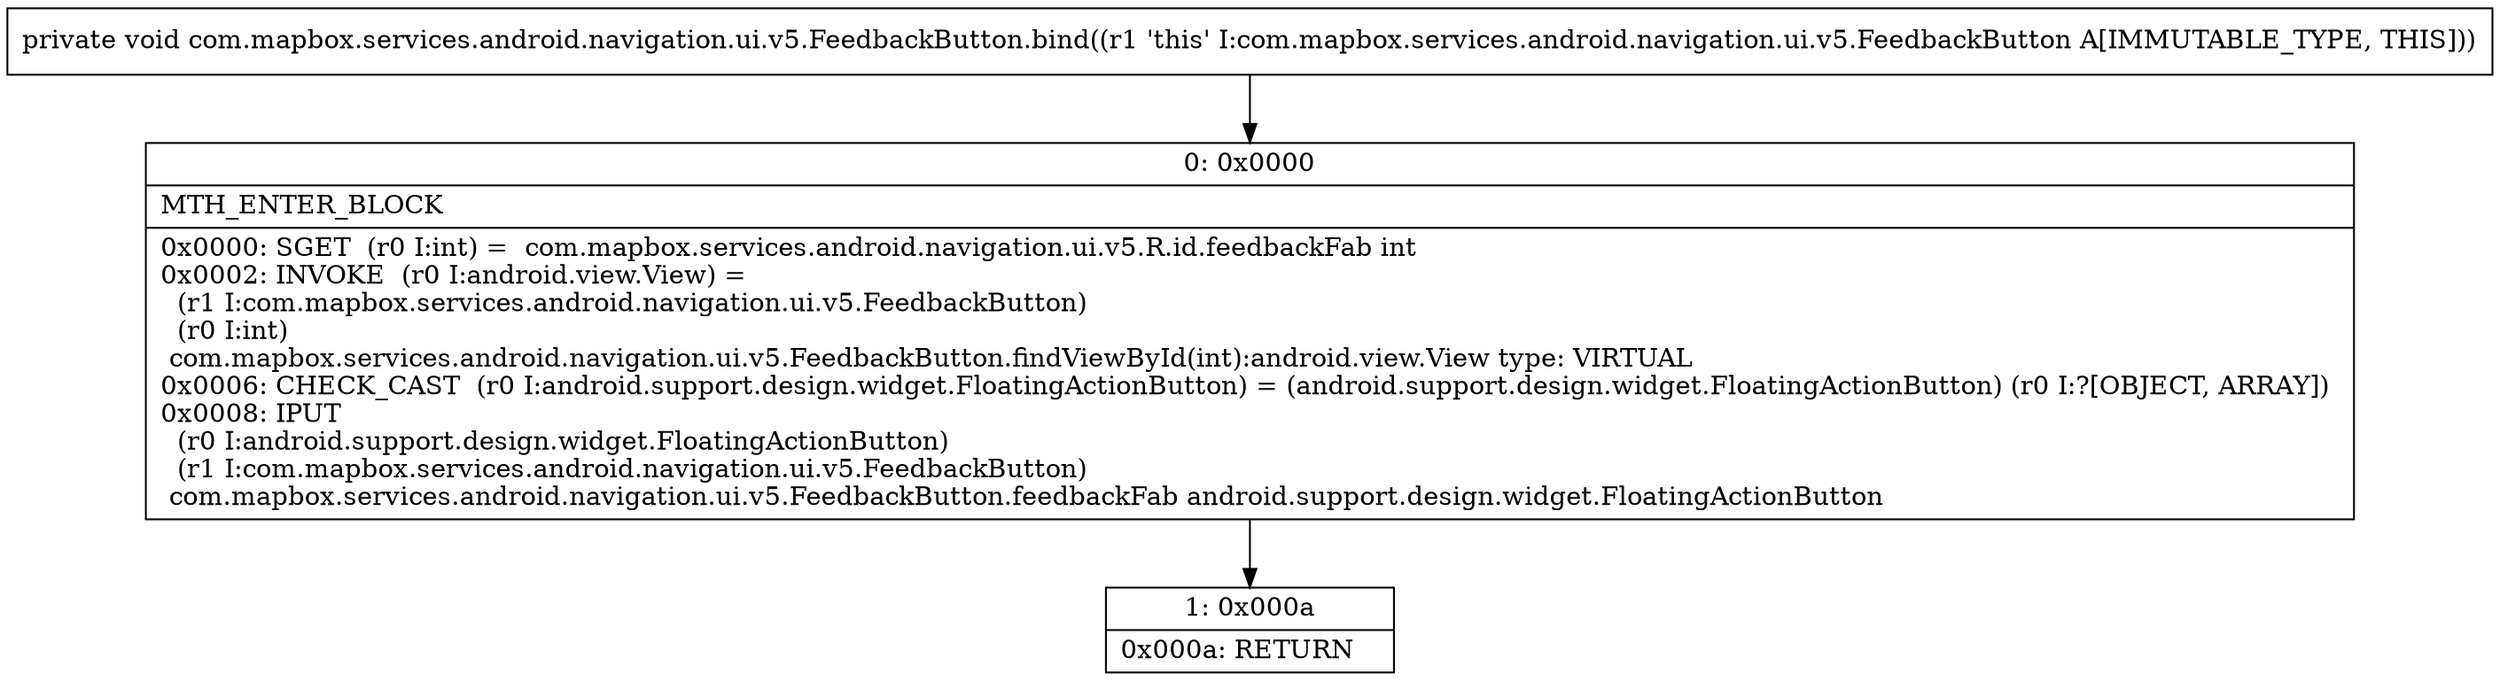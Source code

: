 digraph "CFG forcom.mapbox.services.android.navigation.ui.v5.FeedbackButton.bind()V" {
Node_0 [shape=record,label="{0\:\ 0x0000|MTH_ENTER_BLOCK\l|0x0000: SGET  (r0 I:int) =  com.mapbox.services.android.navigation.ui.v5.R.id.feedbackFab int \l0x0002: INVOKE  (r0 I:android.view.View) = \l  (r1 I:com.mapbox.services.android.navigation.ui.v5.FeedbackButton)\l  (r0 I:int)\l com.mapbox.services.android.navigation.ui.v5.FeedbackButton.findViewById(int):android.view.View type: VIRTUAL \l0x0006: CHECK_CAST  (r0 I:android.support.design.widget.FloatingActionButton) = (android.support.design.widget.FloatingActionButton) (r0 I:?[OBJECT, ARRAY]) \l0x0008: IPUT  \l  (r0 I:android.support.design.widget.FloatingActionButton)\l  (r1 I:com.mapbox.services.android.navigation.ui.v5.FeedbackButton)\l com.mapbox.services.android.navigation.ui.v5.FeedbackButton.feedbackFab android.support.design.widget.FloatingActionButton \l}"];
Node_1 [shape=record,label="{1\:\ 0x000a|0x000a: RETURN   \l}"];
MethodNode[shape=record,label="{private void com.mapbox.services.android.navigation.ui.v5.FeedbackButton.bind((r1 'this' I:com.mapbox.services.android.navigation.ui.v5.FeedbackButton A[IMMUTABLE_TYPE, THIS])) }"];
MethodNode -> Node_0;
Node_0 -> Node_1;
}

